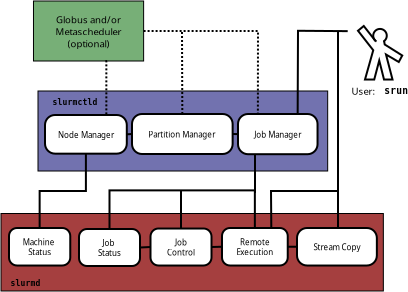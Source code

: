 <?xml version="1.0"?>
<dia:diagram xmlns:dia="http://www.lysator.liu.se/~alla/dia/">
  <dia:layer name="Background" visible="true">
    <dia:object type="Standard - Box" version="0" id="O0">
      <dia:attribute name="obj_pos">
        <dia:point val="0.5,6"/>
      </dia:attribute>
      <dia:attribute name="obj_bb">
        <dia:rectangle val="0.5,6;14.984,10"/>
      </dia:attribute>
      <dia:attribute name="elem_corner">
        <dia:point val="0.5,6"/>
      </dia:attribute>
      <dia:attribute name="elem_width">
        <dia:real val="14.484"/>
      </dia:attribute>
      <dia:attribute name="elem_height">
        <dia:real val="4"/>
      </dia:attribute>
      <dia:attribute name="border_width">
        <dia:real val="1.49e-08"/>
      </dia:attribute>
      <dia:attribute name="inner_color">
        <dia:color val="#7272af"/>
      </dia:attribute>
      <dia:attribute name="show_background">
        <dia:boolean val="true"/>
      </dia:attribute>
    </dia:object>
    <dia:object type="Flowchart - Box" version="0" id="O1">
      <dia:attribute name="obj_pos">
        <dia:point val="5.2,7.15"/>
      </dia:attribute>
      <dia:attribute name="obj_bb">
        <dia:rectangle val="5.15,7.1;10.282,9.2"/>
      </dia:attribute>
      <dia:attribute name="elem_corner">
        <dia:point val="5.2,7.15"/>
      </dia:attribute>
      <dia:attribute name="elem_width">
        <dia:real val="5.032"/>
      </dia:attribute>
      <dia:attribute name="elem_height">
        <dia:real val="2"/>
      </dia:attribute>
      <dia:attribute name="show_background">
        <dia:boolean val="true"/>
      </dia:attribute>
      <dia:attribute name="corner_radius">
        <dia:real val="0.5"/>
      </dia:attribute>
      <dia:attribute name="padding">
        <dia:real val="0.2"/>
      </dia:attribute>
      <dia:attribute name="text">
        <dia:composite type="text">
          <dia:attribute name="string">
            <dia:string>#Partition Manager#</dia:string>
          </dia:attribute>
          <dia:attribute name="font">
            <dia:font name="Helvetica"/>
          </dia:attribute>
          <dia:attribute name="height">
            <dia:real val="0.5"/>
          </dia:attribute>
          <dia:attribute name="pos">
            <dia:point val="7.716,8.3"/>
          </dia:attribute>
          <dia:attribute name="color">
            <dia:color val="#000000"/>
          </dia:attribute>
          <dia:attribute name="alignment">
            <dia:enum val="1"/>
          </dia:attribute>
        </dia:composite>
      </dia:attribute>
    </dia:object>
    <dia:object type="Flowchart - Box" version="0" id="O2">
      <dia:attribute name="obj_pos">
        <dia:point val="0.85,7.2"/>
      </dia:attribute>
      <dia:attribute name="obj_bb">
        <dia:rectangle val="0.8,7.15;4.989,9.182"/>
      </dia:attribute>
      <dia:attribute name="elem_corner">
        <dia:point val="0.85,7.2"/>
      </dia:attribute>
      <dia:attribute name="elem_width">
        <dia:real val="4.09"/>
      </dia:attribute>
      <dia:attribute name="elem_height">
        <dia:real val="1.932"/>
      </dia:attribute>
      <dia:attribute name="show_background">
        <dia:boolean val="true"/>
      </dia:attribute>
      <dia:attribute name="corner_radius">
        <dia:real val="0.5"/>
      </dia:attribute>
      <dia:attribute name="padding">
        <dia:real val="0.2"/>
      </dia:attribute>
      <dia:attribute name="text">
        <dia:composite type="text">
          <dia:attribute name="string">
            <dia:string>#Node Manager#</dia:string>
          </dia:attribute>
          <dia:attribute name="font">
            <dia:font name="Helvetica"/>
          </dia:attribute>
          <dia:attribute name="height">
            <dia:real val="0.5"/>
          </dia:attribute>
          <dia:attribute name="pos">
            <dia:point val="2.895,8.316"/>
          </dia:attribute>
          <dia:attribute name="color">
            <dia:color val="#000000"/>
          </dia:attribute>
          <dia:attribute name="alignment">
            <dia:enum val="1"/>
          </dia:attribute>
        </dia:composite>
      </dia:attribute>
    </dia:object>
    <dia:object type="Flowchart - Box" version="0" id="O3">
      <dia:attribute name="obj_pos">
        <dia:point val="10.5,7.15"/>
      </dia:attribute>
      <dia:attribute name="obj_bb">
        <dia:rectangle val="10.45,7.1;14.527,9.21"/>
      </dia:attribute>
      <dia:attribute name="elem_corner">
        <dia:point val="10.5,7.15"/>
      </dia:attribute>
      <dia:attribute name="elem_width">
        <dia:real val="3.977"/>
      </dia:attribute>
      <dia:attribute name="elem_height">
        <dia:real val="2.01"/>
      </dia:attribute>
      <dia:attribute name="show_background">
        <dia:boolean val="true"/>
      </dia:attribute>
      <dia:attribute name="corner_radius">
        <dia:real val="0.5"/>
      </dia:attribute>
      <dia:attribute name="padding">
        <dia:real val="0.2"/>
      </dia:attribute>
      <dia:attribute name="text">
        <dia:composite type="text">
          <dia:attribute name="string">
            <dia:string>#Job Manager#</dia:string>
          </dia:attribute>
          <dia:attribute name="font">
            <dia:font name="Helvetica"/>
          </dia:attribute>
          <dia:attribute name="height">
            <dia:real val="0.5"/>
          </dia:attribute>
          <dia:attribute name="pos">
            <dia:point val="12.488,8.305"/>
          </dia:attribute>
          <dia:attribute name="color">
            <dia:color val="#000000"/>
          </dia:attribute>
          <dia:attribute name="alignment">
            <dia:enum val="1"/>
          </dia:attribute>
        </dia:composite>
      </dia:attribute>
    </dia:object>
    <dia:object type="Standard - Text" version="0" id="O4">
      <dia:attribute name="obj_pos">
        <dia:point val="2.346,6.7"/>
      </dia:attribute>
      <dia:attribute name="obj_bb">
        <dia:rectangle val="0.832,6.327;3.809,6.827"/>
      </dia:attribute>
      <dia:attribute name="text">
        <dia:composite type="text">
          <dia:attribute name="string">
            <dia:string>#slurmctld#</dia:string>
          </dia:attribute>
          <dia:attribute name="font">
            <dia:font name="Courier-Bold"/>
          </dia:attribute>
          <dia:attribute name="height">
            <dia:real val="0.5"/>
          </dia:attribute>
          <dia:attribute name="pos">
            <dia:point val="2.346,6.7"/>
          </dia:attribute>
          <dia:attribute name="color">
            <dia:color val="#000000"/>
          </dia:attribute>
          <dia:attribute name="alignment">
            <dia:enum val="1"/>
          </dia:attribute>
        </dia:composite>
      </dia:attribute>
    </dia:object>
    <dia:object type="Standard - Line" version="0" id="O5">
      <dia:attribute name="obj_pos">
        <dia:point val="4.939,8.166"/>
      </dia:attribute>
      <dia:attribute name="obj_bb">
        <dia:rectangle val="4.89,8.1;5.25,8.216"/>
      </dia:attribute>
      <dia:attribute name="conn_endpoints">
        <dia:point val="4.939,8.166"/>
        <dia:point val="5.2,8.15"/>
      </dia:attribute>
      <dia:attribute name="numcp">
        <dia:int val="1"/>
      </dia:attribute>
      <dia:connections>
        <dia:connection handle="0" to="O2" connection="8"/>
        <dia:connection handle="1" to="O1" connection="7"/>
      </dia:connections>
    </dia:object>
    <dia:group>
      <dia:group>
        <dia:object type="Standard - PolyLine" version="0" id="O6">
          <dia:attribute name="obj_pos">
            <dia:point val="17.375,3.5"/>
          </dia:attribute>
          <dia:attribute name="obj_bb">
            <dia:rectangle val="16.431,2.679;18.779,5.475"/>
          </dia:attribute>
          <dia:attribute name="poly_points">
            <dia:point val="17.375,3.5"/>
            <dia:point val="16.788,2.75"/>
            <dia:point val="16.5,2.987"/>
            <dia:point val="17.262,3.962"/>
            <dia:point val="16.85,5.425"/>
            <dia:point val="17.312,5.425"/>
            <dia:point val="17.562,4.475"/>
            <dia:point val="17.8,5.425"/>
            <dia:point val="18.225,5.425"/>
            <dia:point val="17.9,4.175"/>
            <dia:point val="18.538,4.55"/>
            <dia:point val="18.712,4.225"/>
            <dia:point val="17.837,3.675"/>
            <dia:point val="17.8,3.487"/>
          </dia:attribute>
          <dia:attribute name="line_color">
            <dia:color val="#010101"/>
          </dia:attribute>
        </dia:object>
        <dia:object type="Standard - Arc" version="0" id="O7">
          <dia:attribute name="obj_pos">
            <dia:point val="17.775,3.525"/>
          </dia:attribute>
          <dia:attribute name="obj_bb">
            <dia:rectangle val="17.211,2.846;17.989,3.575"/>
          </dia:attribute>
          <dia:attribute name="conn_endpoints">
            <dia:point val="17.775,3.525"/>
            <dia:point val="17.425,3.525"/>
          </dia:attribute>
          <dia:attribute name="arc_color">
            <dia:color val="#010101"/>
          </dia:attribute>
          <dia:attribute name="curve_distance">
            <dia:real val="0.629"/>
          </dia:attribute>
        </dia:object>
      </dia:group>
      <dia:group>
        <dia:object type="Standard - Text" version="0" id="O8">
          <dia:attribute name="obj_pos">
            <dia:point val="18.417,6.154"/>
          </dia:attribute>
          <dia:attribute name="obj_bb">
            <dia:rectangle val="17.54,5.706;19.244,6.306"/>
          </dia:attribute>
          <dia:attribute name="text">
            <dia:composite type="text">
              <dia:attribute name="string">
                <dia:string>#srun#</dia:string>
              </dia:attribute>
              <dia:attribute name="font">
                <dia:font name="Courier-Bold"/>
              </dia:attribute>
              <dia:attribute name="height">
                <dia:real val="0.6"/>
              </dia:attribute>
              <dia:attribute name="pos">
                <dia:point val="18.417,6.154"/>
              </dia:attribute>
              <dia:attribute name="color">
                <dia:color val="#000000"/>
              </dia:attribute>
              <dia:attribute name="alignment">
                <dia:enum val="1"/>
              </dia:attribute>
            </dia:composite>
          </dia:attribute>
        </dia:object>
        <dia:object type="Standard - Text" version="0" id="O9">
          <dia:attribute name="obj_pos">
            <dia:point val="16.774,6.186"/>
          </dia:attribute>
          <dia:attribute name="obj_bb">
            <dia:rectangle val="15.915,5.706;17.583,6.306"/>
          </dia:attribute>
          <dia:attribute name="text">
            <dia:composite type="text">
              <dia:attribute name="string">
                <dia:string>#User:#</dia:string>
              </dia:attribute>
              <dia:attribute name="font">
                <dia:font name="Helvetica"/>
              </dia:attribute>
              <dia:attribute name="height">
                <dia:real val="0.6"/>
              </dia:attribute>
              <dia:attribute name="pos">
                <dia:point val="16.774,6.186"/>
              </dia:attribute>
              <dia:attribute name="color">
                <dia:color val="#000000"/>
              </dia:attribute>
              <dia:attribute name="alignment">
                <dia:enum val="1"/>
              </dia:attribute>
            </dia:composite>
          </dia:attribute>
        </dia:object>
      </dia:group>
    </dia:group>
    <dia:object type="Standard - Box" version="0" id="O10">
      <dia:attribute name="obj_pos">
        <dia:point val="-1.35,12.125"/>
      </dia:attribute>
      <dia:attribute name="obj_bb">
        <dia:rectangle val="-1.35,12.125;17.767,16"/>
      </dia:attribute>
      <dia:attribute name="elem_corner">
        <dia:point val="-1.35,12.125"/>
      </dia:attribute>
      <dia:attribute name="elem_width">
        <dia:real val="19.117"/>
      </dia:attribute>
      <dia:attribute name="elem_height">
        <dia:real val="3.875"/>
      </dia:attribute>
      <dia:attribute name="border_width">
        <dia:real val="1.49e-08"/>
      </dia:attribute>
      <dia:attribute name="inner_color">
        <dia:color val="#a53f3f"/>
      </dia:attribute>
      <dia:attribute name="show_background">
        <dia:boolean val="true"/>
      </dia:attribute>
    </dia:object>
    <dia:object type="Standard - Text" version="0" id="O11">
      <dia:attribute name="obj_pos">
        <dia:point val="-0.125,15.75"/>
      </dia:attribute>
      <dia:attribute name="obj_bb">
        <dia:rectangle val="-1.184,15.377;0.884,15.877"/>
      </dia:attribute>
      <dia:attribute name="text">
        <dia:composite type="text">
          <dia:attribute name="string">
            <dia:string>#slurmd#</dia:string>
          </dia:attribute>
          <dia:attribute name="font">
            <dia:font name="Courier-Bold"/>
          </dia:attribute>
          <dia:attribute name="height">
            <dia:real val="0.5"/>
          </dia:attribute>
          <dia:attribute name="pos">
            <dia:point val="-0.125,15.75"/>
          </dia:attribute>
          <dia:attribute name="color">
            <dia:color val="#000000"/>
          </dia:attribute>
          <dia:attribute name="alignment">
            <dia:enum val="1"/>
          </dia:attribute>
        </dia:composite>
      </dia:attribute>
    </dia:object>
    <dia:object type="Flowchart - Box" version="0" id="O12">
      <dia:attribute name="obj_pos">
        <dia:point val="2.55,12.9"/>
      </dia:attribute>
      <dia:attribute name="obj_bb">
        <dia:rectangle val="2.5,12.85;5.65,14.8"/>
      </dia:attribute>
      <dia:attribute name="elem_corner">
        <dia:point val="2.55,12.9"/>
      </dia:attribute>
      <dia:attribute name="elem_width">
        <dia:real val="3.05"/>
      </dia:attribute>
      <dia:attribute name="elem_height">
        <dia:real val="1.85"/>
      </dia:attribute>
      <dia:attribute name="show_background">
        <dia:boolean val="true"/>
      </dia:attribute>
      <dia:attribute name="corner_radius">
        <dia:real val="0.4"/>
      </dia:attribute>
      <dia:attribute name="padding">
        <dia:real val="0.2"/>
      </dia:attribute>
      <dia:attribute name="text">
        <dia:composite type="text">
          <dia:attribute name="string">
            <dia:string>#Job 
Status#</dia:string>
          </dia:attribute>
          <dia:attribute name="font">
            <dia:font name="Helvetica"/>
          </dia:attribute>
          <dia:attribute name="height">
            <dia:real val="0.5"/>
          </dia:attribute>
          <dia:attribute name="pos">
            <dia:point val="4.075,13.725"/>
          </dia:attribute>
          <dia:attribute name="color">
            <dia:color val="#000000"/>
          </dia:attribute>
          <dia:attribute name="alignment">
            <dia:enum val="1"/>
          </dia:attribute>
        </dia:composite>
      </dia:attribute>
    </dia:object>
    <dia:object type="Flowchart - Box" version="0" id="O13">
      <dia:attribute name="obj_pos">
        <dia:point val="-0.95,12.85"/>
      </dia:attribute>
      <dia:attribute name="obj_bb">
        <dia:rectangle val="-1,12.8;2.163,14.775"/>
      </dia:attribute>
      <dia:attribute name="elem_corner">
        <dia:point val="-0.95,12.85"/>
      </dia:attribute>
      <dia:attribute name="elem_width">
        <dia:real val="3.063"/>
      </dia:attribute>
      <dia:attribute name="elem_height">
        <dia:real val="1.875"/>
      </dia:attribute>
      <dia:attribute name="show_background">
        <dia:boolean val="true"/>
      </dia:attribute>
      <dia:attribute name="corner_radius">
        <dia:real val="0.4"/>
      </dia:attribute>
      <dia:attribute name="padding">
        <dia:real val="0.2"/>
      </dia:attribute>
      <dia:attribute name="text">
        <dia:composite type="text">
          <dia:attribute name="string">
            <dia:string>#Machine 
Status#</dia:string>
          </dia:attribute>
          <dia:attribute name="font">
            <dia:font name="Helvetica"/>
          </dia:attribute>
          <dia:attribute name="height">
            <dia:real val="0.5"/>
          </dia:attribute>
          <dia:attribute name="pos">
            <dia:point val="0.582,13.688"/>
          </dia:attribute>
          <dia:attribute name="color">
            <dia:color val="#000000"/>
          </dia:attribute>
          <dia:attribute name="alignment">
            <dia:enum val="1"/>
          </dia:attribute>
        </dia:composite>
      </dia:attribute>
    </dia:object>
    <dia:object type="Flowchart - Box" version="0" id="O14">
      <dia:attribute name="obj_pos">
        <dia:point val="6.125,12.875"/>
      </dia:attribute>
      <dia:attribute name="obj_bb">
        <dia:rectangle val="6.075,12.825;9.225,14.775"/>
      </dia:attribute>
      <dia:attribute name="elem_corner">
        <dia:point val="6.125,12.875"/>
      </dia:attribute>
      <dia:attribute name="elem_width">
        <dia:real val="3.05"/>
      </dia:attribute>
      <dia:attribute name="elem_height">
        <dia:real val="1.85"/>
      </dia:attribute>
      <dia:attribute name="show_background">
        <dia:boolean val="true"/>
      </dia:attribute>
      <dia:attribute name="corner_radius">
        <dia:real val="0.4"/>
      </dia:attribute>
      <dia:attribute name="padding">
        <dia:real val="0.2"/>
      </dia:attribute>
      <dia:attribute name="text">
        <dia:composite type="text">
          <dia:attribute name="string">
            <dia:string>#Job
Control#</dia:string>
          </dia:attribute>
          <dia:attribute name="font">
            <dia:font name="Helvetica"/>
          </dia:attribute>
          <dia:attribute name="height">
            <dia:real val="0.5"/>
          </dia:attribute>
          <dia:attribute name="pos">
            <dia:point val="7.65,13.7"/>
          </dia:attribute>
          <dia:attribute name="color">
            <dia:color val="#000000"/>
          </dia:attribute>
          <dia:attribute name="alignment">
            <dia:enum val="1"/>
          </dia:attribute>
        </dia:composite>
      </dia:attribute>
    </dia:object>
    <dia:object type="Flowchart - Box" version="0" id="O15">
      <dia:attribute name="obj_pos">
        <dia:point val="9.7,12.85"/>
      </dia:attribute>
      <dia:attribute name="obj_bb">
        <dia:rectangle val="9.65,12.8;13.037,14.775"/>
      </dia:attribute>
      <dia:attribute name="elem_corner">
        <dia:point val="9.7,12.85"/>
      </dia:attribute>
      <dia:attribute name="elem_width">
        <dia:real val="3.287"/>
      </dia:attribute>
      <dia:attribute name="elem_height">
        <dia:real val="1.875"/>
      </dia:attribute>
      <dia:attribute name="show_background">
        <dia:boolean val="true"/>
      </dia:attribute>
      <dia:attribute name="corner_radius">
        <dia:real val="0.4"/>
      </dia:attribute>
      <dia:attribute name="padding">
        <dia:real val="0.2"/>
      </dia:attribute>
      <dia:attribute name="text">
        <dia:composite type="text">
          <dia:attribute name="string">
            <dia:string>#Remote
Execution#</dia:string>
          </dia:attribute>
          <dia:attribute name="font">
            <dia:font name="Helvetica"/>
          </dia:attribute>
          <dia:attribute name="height">
            <dia:real val="0.5"/>
          </dia:attribute>
          <dia:attribute name="pos">
            <dia:point val="11.343,13.688"/>
          </dia:attribute>
          <dia:attribute name="color">
            <dia:color val="#000000"/>
          </dia:attribute>
          <dia:attribute name="alignment">
            <dia:enum val="1"/>
          </dia:attribute>
        </dia:composite>
      </dia:attribute>
    </dia:object>
    <dia:object type="Standard - Line" version="0" id="O16">
      <dia:attribute name="obj_pos">
        <dia:point val="5.6,13.825"/>
      </dia:attribute>
      <dia:attribute name="obj_bb">
        <dia:rectangle val="5.55,13.75;6.175,13.875"/>
      </dia:attribute>
      <dia:attribute name="conn_endpoints">
        <dia:point val="5.6,13.825"/>
        <dia:point val="6.125,13.8"/>
      </dia:attribute>
      <dia:attribute name="numcp">
        <dia:int val="1"/>
      </dia:attribute>
      <dia:connections>
        <dia:connection handle="0" to="O12" connection="8"/>
        <dia:connection handle="1" to="O14" connection="7"/>
      </dia:connections>
    </dia:object>
    <dia:object type="Standard - Line" version="0" id="O17">
      <dia:attribute name="obj_pos">
        <dia:point val="9.175,13.8"/>
      </dia:attribute>
      <dia:attribute name="obj_bb">
        <dia:rectangle val="9.125,13.738;9.75,13.85"/>
      </dia:attribute>
      <dia:attribute name="conn_endpoints">
        <dia:point val="9.175,13.8"/>
        <dia:point val="9.7,13.787"/>
      </dia:attribute>
      <dia:attribute name="numcp">
        <dia:int val="1"/>
      </dia:attribute>
      <dia:connections>
        <dia:connection handle="0" to="O14" connection="8"/>
        <dia:connection handle="1" to="O15" connection="7"/>
      </dia:connections>
    </dia:object>
    <dia:object type="Standard - ZigZagLine" version="0" id="O18">
      <dia:attribute name="obj_pos">
        <dia:point val="2.895,9.132"/>
      </dia:attribute>
      <dia:attribute name="obj_bb">
        <dia:rectangle val="0.532,9.132;2.945,12.85"/>
      </dia:attribute>
      <dia:attribute name="orth_points">
        <dia:point val="2.895,9.132"/>
        <dia:point val="2.895,11"/>
        <dia:point val="0.582,11"/>
        <dia:point val="0.582,12.85"/>
      </dia:attribute>
      <dia:attribute name="orth_orient">
        <dia:enum val="1"/>
        <dia:enum val="0"/>
        <dia:enum val="1"/>
      </dia:attribute>
      <dia:connections>
        <dia:connection handle="0" to="O2" connection="13"/>
        <dia:connection handle="1" to="O13" connection="2"/>
      </dia:connections>
    </dia:object>
    <dia:object type="Standard - ZigZagLine" version="0" id="O19">
      <dia:attribute name="obj_pos">
        <dia:point val="4.075,12.9"/>
      </dia:attribute>
      <dia:attribute name="obj_bb">
        <dia:rectangle val="4.025,10.918;11.393,12.9"/>
      </dia:attribute>
      <dia:attribute name="orth_points">
        <dia:point val="4.075,12.9"/>
        <dia:point val="4.075,10.969"/>
        <dia:point val="11.343,10.969"/>
        <dia:point val="11.343,12.85"/>
      </dia:attribute>
      <dia:attribute name="orth_orient">
        <dia:enum val="1"/>
        <dia:enum val="0"/>
        <dia:enum val="1"/>
      </dia:attribute>
      <dia:connections>
        <dia:connection handle="0" to="O12" connection="2"/>
        <dia:connection handle="1" to="O15" connection="2"/>
      </dia:connections>
    </dia:object>
    <dia:object type="Standard - Line" version="0" id="O20">
      <dia:attribute name="obj_pos">
        <dia:point val="7.65,10.95"/>
      </dia:attribute>
      <dia:attribute name="obj_bb">
        <dia:rectangle val="7.6,10.9;7.7,12.925"/>
      </dia:attribute>
      <dia:attribute name="conn_endpoints">
        <dia:point val="7.65,10.95"/>
        <dia:point val="7.65,12.875"/>
      </dia:attribute>
      <dia:attribute name="numcp">
        <dia:int val="1"/>
      </dia:attribute>
      <dia:connections>
        <dia:connection handle="1" to="O14" connection="2"/>
      </dia:connections>
    </dia:object>
    <dia:object type="Flowchart - Box" version="0" id="O21">
      <dia:attribute name="obj_pos">
        <dia:point val="0.274,1.5"/>
      </dia:attribute>
      <dia:attribute name="obj_bb">
        <dia:rectangle val="0.274,1.5;5.78,4.5"/>
      </dia:attribute>
      <dia:attribute name="elem_corner">
        <dia:point val="0.274,1.5"/>
      </dia:attribute>
      <dia:attribute name="elem_width">
        <dia:real val="5.507"/>
      </dia:attribute>
      <dia:attribute name="elem_height">
        <dia:real val="3"/>
      </dia:attribute>
      <dia:attribute name="border_width">
        <dia:real val="1.49e-08"/>
      </dia:attribute>
      <dia:attribute name="inner_color">
        <dia:color val="#77af77"/>
      </dia:attribute>
      <dia:attribute name="show_background">
        <dia:boolean val="true"/>
      </dia:attribute>
      <dia:attribute name="padding">
        <dia:real val="0.5"/>
      </dia:attribute>
      <dia:attribute name="text">
        <dia:composite type="text">
          <dia:attribute name="string">
            <dia:string>#Globus and/or
Metascheduler
(optional)#</dia:string>
          </dia:attribute>
          <dia:attribute name="font">
            <dia:font name="Helvetica"/>
          </dia:attribute>
          <dia:attribute name="height">
            <dia:real val="0.6"/>
          </dia:attribute>
          <dia:attribute name="pos">
            <dia:point val="3.027,2.58"/>
          </dia:attribute>
          <dia:attribute name="color">
            <dia:color val="#000000"/>
          </dia:attribute>
          <dia:attribute name="alignment">
            <dia:enum val="1"/>
          </dia:attribute>
        </dia:composite>
      </dia:attribute>
    </dia:object>
    <dia:object type="Standard - ZigZagLine" version="0" id="O22">
      <dia:attribute name="obj_pos">
        <dia:point val="3.954,4.505"/>
      </dia:attribute>
      <dia:attribute name="obj_bb">
        <dia:rectangle val="3.867,4.455;4.004,7.2"/>
      </dia:attribute>
      <dia:attribute name="orth_points">
        <dia:point val="3.954,4.505"/>
        <dia:point val="3.917,4.505"/>
        <dia:point val="3.917,7.2"/>
      </dia:attribute>
      <dia:attribute name="orth_orient">
        <dia:enum val="0"/>
        <dia:enum val="1"/>
      </dia:attribute>
      <dia:attribute name="line_style">
        <dia:enum val="4"/>
      </dia:attribute>
      <dia:connections>
        <dia:connection handle="1" to="O2" connection="3"/>
      </dia:connections>
    </dia:object>
    <dia:object type="Standard - PolyLine" version="0" id="O23">
      <dia:attribute name="obj_pos">
        <dia:point val="15.985,3.007"/>
      </dia:attribute>
      <dia:attribute name="obj_bb">
        <dia:rectangle val="13.433,2.939;16.035,7.15"/>
      </dia:attribute>
      <dia:attribute name="poly_points">
        <dia:point val="15.985,3.007"/>
        <dia:point val="13.5,2.989"/>
        <dia:point val="13.483,7.15"/>
      </dia:attribute>
      <dia:connections>
        <dia:connection handle="2" to="O3" connection="3"/>
      </dia:connections>
    </dia:object>
    <dia:object type="Standard - PolyLine" version="0" id="O24">
      <dia:attribute name="obj_pos">
        <dia:point val="5.78,3"/>
      </dia:attribute>
      <dia:attribute name="obj_bb">
        <dia:rectangle val="5.73,2.95;11.55,7.15"/>
      </dia:attribute>
      <dia:attribute name="poly_points">
        <dia:point val="5.78,3"/>
        <dia:point val="11.5,3"/>
        <dia:point val="11.494,7.15"/>
      </dia:attribute>
      <dia:attribute name="line_style">
        <dia:enum val="4"/>
      </dia:attribute>
      <dia:connections>
        <dia:connection handle="0" to="O21" connection="8"/>
        <dia:connection handle="2" to="O3" connection="1"/>
      </dia:connections>
    </dia:object>
    <dia:object type="Standard - PolyLine" version="0" id="O25">
      <dia:attribute name="obj_pos">
        <dia:point val="15.5,3"/>
      </dia:attribute>
      <dia:attribute name="obj_bb">
        <dia:rectangle val="12.1,3;15.55,12.85"/>
      </dia:attribute>
      <dia:attribute name="poly_points">
        <dia:point val="15.5,3"/>
        <dia:point val="15.5,11"/>
        <dia:point val="12.15,11"/>
        <dia:point val="12.165,12.85"/>
      </dia:attribute>
      <dia:connections>
        <dia:connection handle="3" to="O15" connection="3"/>
      </dia:connections>
    </dia:object>
    <dia:object type="Standard - Line" version="0" id="O26">
      <dia:attribute name="obj_pos">
        <dia:point val="11.35,9.15"/>
      </dia:attribute>
      <dia:attribute name="obj_bb">
        <dia:rectangle val="11.3,9.1;11.4,11.15"/>
      </dia:attribute>
      <dia:attribute name="conn_endpoints">
        <dia:point val="11.35,9.15"/>
        <dia:point val="11.35,11.1"/>
      </dia:attribute>
      <dia:attribute name="numcp">
        <dia:int val="2"/>
      </dia:attribute>
    </dia:object>
    <dia:object type="Standard - Line" version="0" id="O27">
      <dia:attribute name="obj_pos">
        <dia:point val="10.232,8.15"/>
      </dia:attribute>
      <dia:attribute name="obj_bb">
        <dia:rectangle val="10.182,8.1;10.55,8.205"/>
      </dia:attribute>
      <dia:attribute name="conn_endpoints">
        <dia:point val="10.232,8.15"/>
        <dia:point val="10.5,8.155"/>
      </dia:attribute>
      <dia:attribute name="numcp">
        <dia:int val="1"/>
      </dia:attribute>
      <dia:connections>
        <dia:connection handle="0" to="O1" connection="8"/>
        <dia:connection handle="1" to="O3" connection="7"/>
      </dia:connections>
    </dia:object>
    <dia:object type="Flowchart - Box" version="0" id="O28">
      <dia:attribute name="obj_pos">
        <dia:point val="13.45,12.85"/>
      </dia:attribute>
      <dia:attribute name="obj_bb">
        <dia:rectangle val="13.4,12.8;17.492,14.775"/>
      </dia:attribute>
      <dia:attribute name="elem_corner">
        <dia:point val="13.45,12.85"/>
      </dia:attribute>
      <dia:attribute name="elem_width">
        <dia:real val="3.993"/>
      </dia:attribute>
      <dia:attribute name="elem_height">
        <dia:real val="1.875"/>
      </dia:attribute>
      <dia:attribute name="show_background">
        <dia:boolean val="true"/>
      </dia:attribute>
      <dia:attribute name="corner_radius">
        <dia:real val="0.5"/>
      </dia:attribute>
      <dia:attribute name="padding">
        <dia:real val="0.2"/>
      </dia:attribute>
      <dia:attribute name="text">
        <dia:composite type="text">
          <dia:attribute name="string">
            <dia:string>#Stream Copy#</dia:string>
          </dia:attribute>
          <dia:attribute name="font">
            <dia:font name="Helvetica"/>
          </dia:attribute>
          <dia:attribute name="height">
            <dia:real val="0.5"/>
          </dia:attribute>
          <dia:attribute name="pos">
            <dia:point val="15.446,13.938"/>
          </dia:attribute>
          <dia:attribute name="color">
            <dia:color val="#000000"/>
          </dia:attribute>
          <dia:attribute name="alignment">
            <dia:enum val="1"/>
          </dia:attribute>
        </dia:composite>
      </dia:attribute>
    </dia:object>
    <dia:object type="Standard - Line" version="0" id="O29">
      <dia:attribute name="obj_pos">
        <dia:point val="15.5,11"/>
      </dia:attribute>
      <dia:attribute name="obj_bb">
        <dia:rectangle val="15.45,10.95;15.55,12.925"/>
      </dia:attribute>
      <dia:attribute name="conn_endpoints">
        <dia:point val="15.5,11"/>
        <dia:point val="15.5,12.875"/>
      </dia:attribute>
      <dia:attribute name="numcp">
        <dia:int val="1"/>
      </dia:attribute>
    </dia:object>
    <dia:object type="Standard - Line" version="0" id="O30">
      <dia:attribute name="obj_pos">
        <dia:point val="12.986,13.787"/>
      </dia:attribute>
      <dia:attribute name="obj_bb">
        <dia:rectangle val="12.937,13.738;13.5,13.838"/>
      </dia:attribute>
      <dia:attribute name="conn_endpoints">
        <dia:point val="12.986,13.787"/>
        <dia:point val="13.45,13.787"/>
      </dia:attribute>
      <dia:attribute name="numcp">
        <dia:int val="1"/>
      </dia:attribute>
      <dia:connections>
        <dia:connection handle="0" to="O15" connection="8"/>
        <dia:connection handle="1" to="O28" connection="7"/>
      </dia:connections>
    </dia:object>
    <dia:object type="Standard - Line" version="0" id="O31">
      <dia:attribute name="obj_pos">
        <dia:point val="7.716,7.15"/>
      </dia:attribute>
      <dia:attribute name="obj_bb">
        <dia:rectangle val="7.65,2.95;7.766,7.2"/>
      </dia:attribute>
      <dia:attribute name="conn_endpoints">
        <dia:point val="7.716,7.15"/>
        <dia:point val="7.7,3"/>
      </dia:attribute>
      <dia:attribute name="numcp">
        <dia:int val="1"/>
      </dia:attribute>
      <dia:attribute name="line_style">
        <dia:enum val="4"/>
      </dia:attribute>
      <dia:connections>
        <dia:connection handle="0" to="O1" connection="2"/>
      </dia:connections>
    </dia:object>
  </dia:layer>
</dia:diagram>
